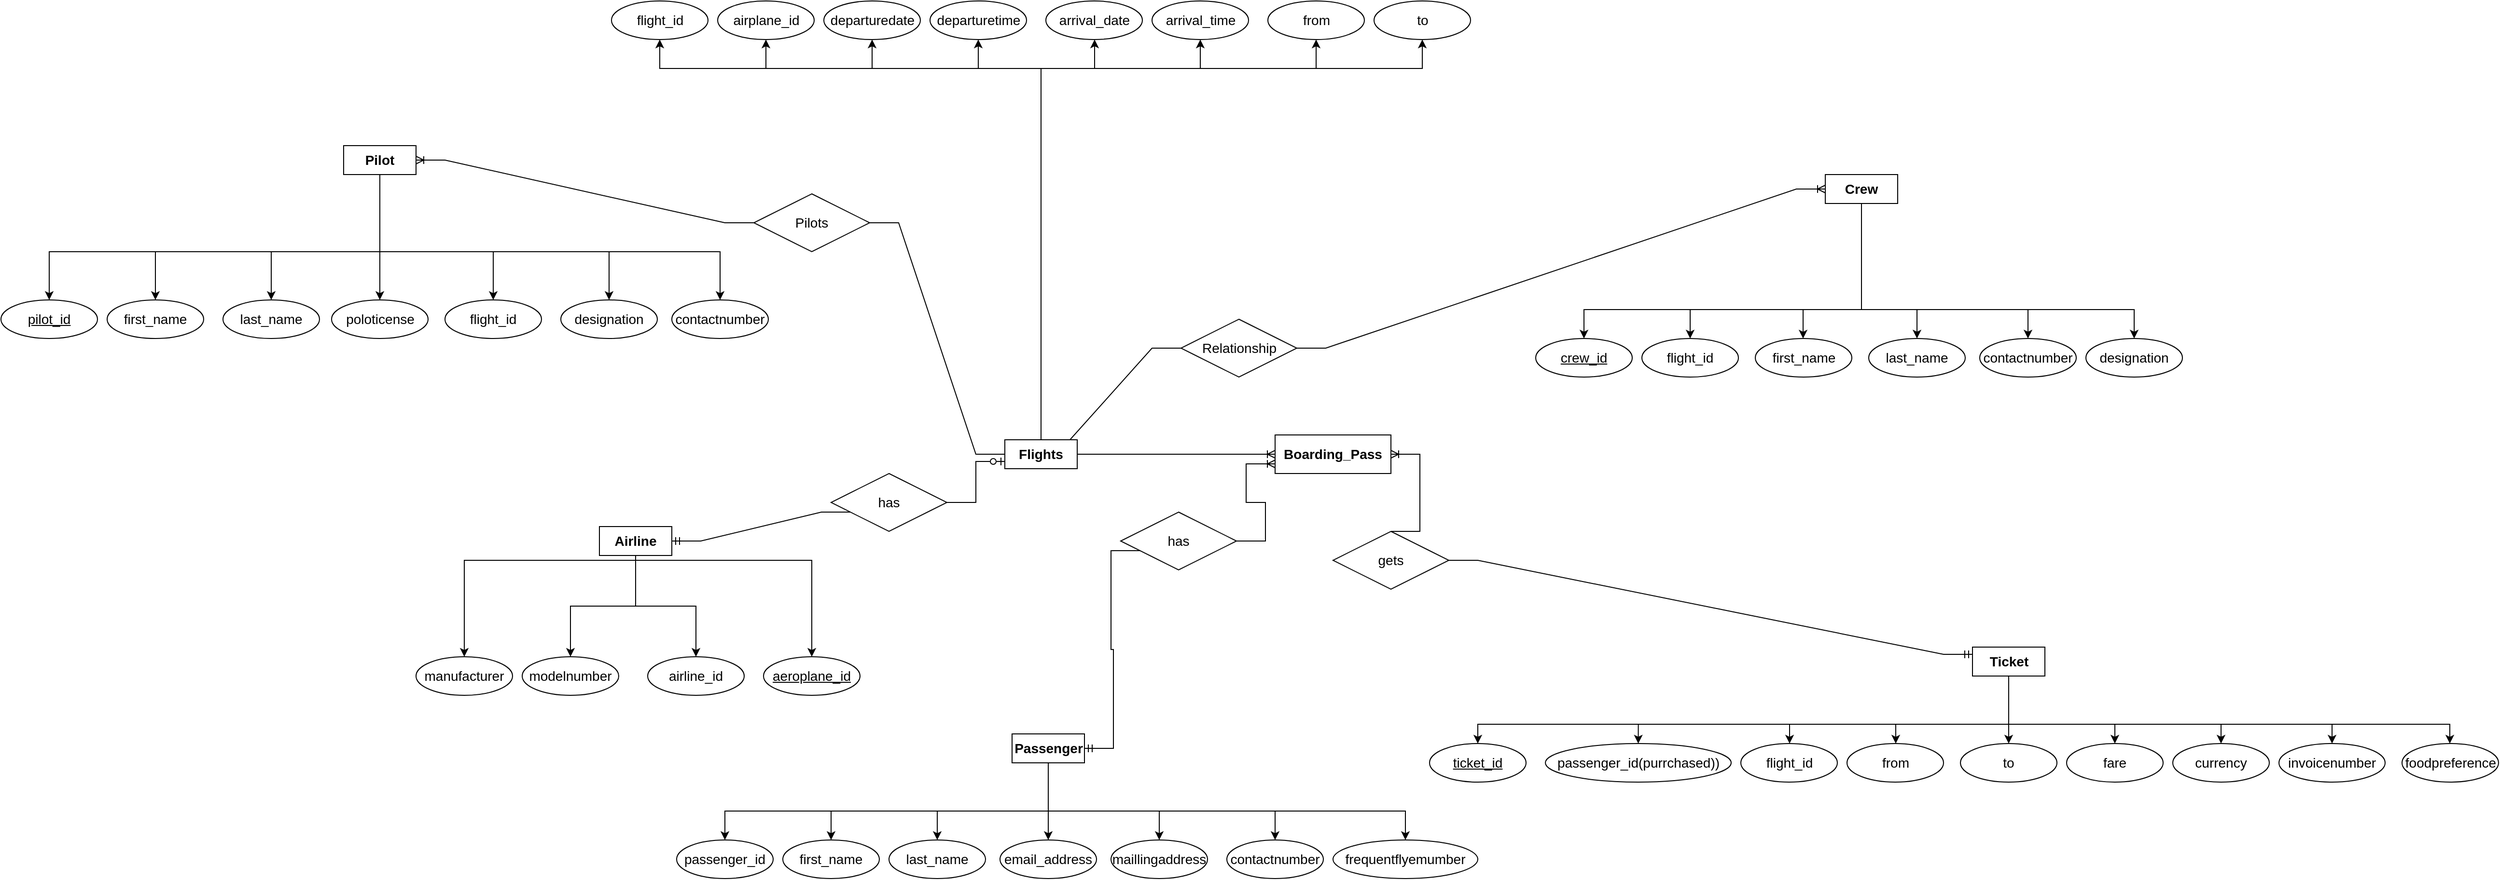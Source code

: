 <mxfile version="16.6.3" type="device"><diagram id="R2lEEEUBdFMjLlhIrx00" name="Page-1"><mxGraphModel dx="3694" dy="2764" grid="1" gridSize="10" guides="1" tooltips="1" connect="1" arrows="1" fold="1" page="1" pageScale="1" pageWidth="850" pageHeight="1100" math="0" shadow="0" extFonts="Permanent Marker^https://fonts.googleapis.com/css?family=Permanent+Marker"><root><mxCell id="0"/><mxCell id="1" parent="0"/><mxCell id="TVnxHUEppqlHYapMvI0i-108" style="edgeStyle=orthogonalEdgeStyle;rounded=0;orthogonalLoop=1;jettySize=auto;html=1;" edge="1" parent="1" source="Lsv488FWOTfneSqr7BF7-2" target="TVnxHUEppqlHYapMvI0i-99"><mxGeometry relative="1" as="geometry"><Array as="points"><mxPoint x="367" y="-110"/><mxPoint x="423" y="-110"/></Array></mxGeometry></mxCell><mxCell id="TVnxHUEppqlHYapMvI0i-109" style="edgeStyle=orthogonalEdgeStyle;rounded=0;orthogonalLoop=1;jettySize=auto;html=1;entryX=0.5;entryY=1;entryDx=0;entryDy=0;" edge="1" parent="1" source="Lsv488FWOTfneSqr7BF7-2" target="TVnxHUEppqlHYapMvI0i-100"><mxGeometry relative="1" as="geometry"><Array as="points"><mxPoint x="367" y="-110"/><mxPoint x="303" y="-110"/></Array></mxGeometry></mxCell><mxCell id="TVnxHUEppqlHYapMvI0i-110" style="edgeStyle=orthogonalEdgeStyle;rounded=0;orthogonalLoop=1;jettySize=auto;html=1;entryX=0.5;entryY=1;entryDx=0;entryDy=0;" edge="1" parent="1" source="Lsv488FWOTfneSqr7BF7-2" target="TVnxHUEppqlHYapMvI0i-102"><mxGeometry relative="1" as="geometry"><Array as="points"><mxPoint x="367" y="-110"/><mxPoint x="533" y="-110"/></Array></mxGeometry></mxCell><mxCell id="TVnxHUEppqlHYapMvI0i-111" style="edgeStyle=orthogonalEdgeStyle;rounded=0;orthogonalLoop=1;jettySize=auto;html=1;entryX=0.5;entryY=1;entryDx=0;entryDy=0;" edge="1" parent="1" source="Lsv488FWOTfneSqr7BF7-2" target="TVnxHUEppqlHYapMvI0i-105"><mxGeometry relative="1" as="geometry"><Array as="points"><mxPoint x="367" y="-110"/><mxPoint x="653" y="-110"/></Array></mxGeometry></mxCell><mxCell id="TVnxHUEppqlHYapMvI0i-112" style="edgeStyle=orthogonalEdgeStyle;rounded=0;orthogonalLoop=1;jettySize=auto;html=1;entryX=0.5;entryY=1;entryDx=0;entryDy=0;" edge="1" parent="1" source="Lsv488FWOTfneSqr7BF7-2" target="TVnxHUEppqlHYapMvI0i-106"><mxGeometry relative="1" as="geometry"><Array as="points"><mxPoint x="367" y="-110"/><mxPoint x="763" y="-110"/></Array></mxGeometry></mxCell><mxCell id="TVnxHUEppqlHYapMvI0i-113" style="edgeStyle=orthogonalEdgeStyle;rounded=0;orthogonalLoop=1;jettySize=auto;html=1;entryX=0.5;entryY=1;entryDx=0;entryDy=0;" edge="1" parent="1" source="Lsv488FWOTfneSqr7BF7-2" target="TVnxHUEppqlHYapMvI0i-101"><mxGeometry relative="1" as="geometry"><Array as="points"><mxPoint x="367" y="-110"/><mxPoint x="193" y="-110"/></Array></mxGeometry></mxCell><mxCell id="TVnxHUEppqlHYapMvI0i-114" style="edgeStyle=orthogonalEdgeStyle;rounded=0;orthogonalLoop=1;jettySize=auto;html=1;entryX=0.5;entryY=1;entryDx=0;entryDy=0;" edge="1" parent="1" source="Lsv488FWOTfneSqr7BF7-2" target="TVnxHUEppqlHYapMvI0i-104"><mxGeometry relative="1" as="geometry"><Array as="points"><mxPoint x="367" y="-110"/><mxPoint x="83" y="-110"/></Array></mxGeometry></mxCell><mxCell id="TVnxHUEppqlHYapMvI0i-115" style="edgeStyle=orthogonalEdgeStyle;rounded=0;orthogonalLoop=1;jettySize=auto;html=1;entryX=0.5;entryY=1;entryDx=0;entryDy=0;" edge="1" parent="1" source="Lsv488FWOTfneSqr7BF7-2" target="TVnxHUEppqlHYapMvI0i-103"><mxGeometry relative="1" as="geometry"><Array as="points"><mxPoint x="367" y="-110"/><mxPoint x="-27" y="-110"/></Array></mxGeometry></mxCell><mxCell id="Lsv488FWOTfneSqr7BF7-2" value="&lt;b&gt;&lt;font style=&quot;font-size: 14px&quot;&gt;Flights&lt;/font&gt;&lt;/b&gt;" style="rounded=0;whiteSpace=wrap;html=1;" parent="1" vertex="1"><mxGeometry x="330" y="275" width="75" height="30" as="geometry"/></mxCell><mxCell id="TVnxHUEppqlHYapMvI0i-73" style="edgeStyle=orthogonalEdgeStyle;rounded=0;orthogonalLoop=1;jettySize=auto;html=1;" edge="1" parent="1" source="Lsv488FWOTfneSqr7BF7-4" target="TVnxHUEppqlHYapMvI0i-69"><mxGeometry relative="1" as="geometry"/></mxCell><mxCell id="TVnxHUEppqlHYapMvI0i-74" style="edgeStyle=orthogonalEdgeStyle;rounded=0;orthogonalLoop=1;jettySize=auto;html=1;" edge="1" parent="1" source="Lsv488FWOTfneSqr7BF7-4" target="TVnxHUEppqlHYapMvI0i-66"><mxGeometry relative="1" as="geometry"><Array as="points"><mxPoint x="1370" y="570"/><mxPoint x="820" y="570"/></Array></mxGeometry></mxCell><mxCell id="TVnxHUEppqlHYapMvI0i-75" style="edgeStyle=orthogonalEdgeStyle;rounded=0;orthogonalLoop=1;jettySize=auto;html=1;entryX=0.5;entryY=0;entryDx=0;entryDy=0;" edge="1" parent="1" source="Lsv488FWOTfneSqr7BF7-4" target="TVnxHUEppqlHYapMvI0i-65"><mxGeometry relative="1" as="geometry"><Array as="points"><mxPoint x="1370" y="570"/><mxPoint x="986" y="570"/></Array></mxGeometry></mxCell><mxCell id="TVnxHUEppqlHYapMvI0i-76" style="edgeStyle=orthogonalEdgeStyle;rounded=0;orthogonalLoop=1;jettySize=auto;html=1;" edge="1" parent="1" source="Lsv488FWOTfneSqr7BF7-4" target="TVnxHUEppqlHYapMvI0i-64"><mxGeometry relative="1" as="geometry"><Array as="points"><mxPoint x="1370" y="570"/><mxPoint x="1143" y="570"/></Array></mxGeometry></mxCell><mxCell id="TVnxHUEppqlHYapMvI0i-77" style="edgeStyle=orthogonalEdgeStyle;rounded=0;orthogonalLoop=1;jettySize=auto;html=1;" edge="1" parent="1" source="Lsv488FWOTfneSqr7BF7-4" target="TVnxHUEppqlHYapMvI0i-68"><mxGeometry relative="1" as="geometry"><Array as="points"><mxPoint x="1370" y="570"/><mxPoint x="1253" y="570"/></Array></mxGeometry></mxCell><mxCell id="TVnxHUEppqlHYapMvI0i-79" style="edgeStyle=orthogonalEdgeStyle;rounded=0;orthogonalLoop=1;jettySize=auto;html=1;" edge="1" parent="1" source="Lsv488FWOTfneSqr7BF7-4" target="TVnxHUEppqlHYapMvI0i-70"><mxGeometry relative="1" as="geometry"><Array as="points"><mxPoint x="1370" y="570"/><mxPoint x="1480" y="570"/></Array></mxGeometry></mxCell><mxCell id="TVnxHUEppqlHYapMvI0i-80" style="edgeStyle=orthogonalEdgeStyle;rounded=0;orthogonalLoop=1;jettySize=auto;html=1;entryX=0.5;entryY=0;entryDx=0;entryDy=0;" edge="1" parent="1" source="Lsv488FWOTfneSqr7BF7-4" target="TVnxHUEppqlHYapMvI0i-71"><mxGeometry relative="1" as="geometry"><Array as="points"><mxPoint x="1370" y="570"/><mxPoint x="1590" y="570"/></Array></mxGeometry></mxCell><mxCell id="TVnxHUEppqlHYapMvI0i-81" style="edgeStyle=orthogonalEdgeStyle;rounded=0;orthogonalLoop=1;jettySize=auto;html=1;" edge="1" parent="1" source="Lsv488FWOTfneSqr7BF7-4" target="TVnxHUEppqlHYapMvI0i-72"><mxGeometry relative="1" as="geometry"><Array as="points"><mxPoint x="1370" y="570"/><mxPoint x="1705" y="570"/></Array></mxGeometry></mxCell><mxCell id="TVnxHUEppqlHYapMvI0i-82" style="edgeStyle=orthogonalEdgeStyle;rounded=0;orthogonalLoop=1;jettySize=auto;html=1;" edge="1" parent="1" source="Lsv488FWOTfneSqr7BF7-4" target="TVnxHUEppqlHYapMvI0i-67"><mxGeometry relative="1" as="geometry"><Array as="points"><mxPoint x="1370" y="570"/><mxPoint x="1827" y="570"/></Array></mxGeometry></mxCell><mxCell id="Lsv488FWOTfneSqr7BF7-4" value="&lt;span style=&quot;font-size: 14px&quot;&gt;Ticket&lt;/span&gt;" style="rounded=0;whiteSpace=wrap;html=1;fontStyle=1" parent="1" vertex="1"><mxGeometry x="1332.5" y="490" width="75" height="30" as="geometry"/></mxCell><mxCell id="TVnxHUEppqlHYapMvI0i-57" style="edgeStyle=orthogonalEdgeStyle;rounded=0;orthogonalLoop=1;jettySize=auto;html=1;" edge="1" parent="1" source="Lsv488FWOTfneSqr7BF7-5" target="TVnxHUEppqlHYapMvI0i-48"><mxGeometry relative="1" as="geometry"><Array as="points"><mxPoint x="1217" y="140"/><mxPoint x="930" y="140"/></Array></mxGeometry></mxCell><mxCell id="TVnxHUEppqlHYapMvI0i-58" style="edgeStyle=orthogonalEdgeStyle;rounded=0;orthogonalLoop=1;jettySize=auto;html=1;" edge="1" parent="1" source="Lsv488FWOTfneSqr7BF7-5" target="TVnxHUEppqlHYapMvI0i-55"><mxGeometry relative="1" as="geometry"><Array as="points"><mxPoint x="1217" y="140"/><mxPoint x="1040" y="140"/></Array></mxGeometry></mxCell><mxCell id="TVnxHUEppqlHYapMvI0i-60" style="edgeStyle=orthogonalEdgeStyle;rounded=0;orthogonalLoop=1;jettySize=auto;html=1;" edge="1" parent="1" source="Lsv488FWOTfneSqr7BF7-5" target="TVnxHUEppqlHYapMvI0i-49"><mxGeometry relative="1" as="geometry"><Array as="points"><mxPoint x="1217" y="140"/><mxPoint x="1275" y="140"/></Array></mxGeometry></mxCell><mxCell id="TVnxHUEppqlHYapMvI0i-61" style="edgeStyle=orthogonalEdgeStyle;rounded=0;orthogonalLoop=1;jettySize=auto;html=1;" edge="1" parent="1" source="Lsv488FWOTfneSqr7BF7-5" target="TVnxHUEppqlHYapMvI0i-50"><mxGeometry relative="1" as="geometry"><Array as="points"><mxPoint x="1217" y="140"/><mxPoint x="1390" y="140"/></Array></mxGeometry></mxCell><mxCell id="TVnxHUEppqlHYapMvI0i-62" style="edgeStyle=orthogonalEdgeStyle;rounded=0;orthogonalLoop=1;jettySize=auto;html=1;" edge="1" parent="1" source="Lsv488FWOTfneSqr7BF7-5" target="TVnxHUEppqlHYapMvI0i-51"><mxGeometry relative="1" as="geometry"><Array as="points"><mxPoint x="1217" y="140"/><mxPoint x="1500" y="140"/></Array></mxGeometry></mxCell><mxCell id="TVnxHUEppqlHYapMvI0i-63" style="edgeStyle=orthogonalEdgeStyle;rounded=0;orthogonalLoop=1;jettySize=auto;html=1;" edge="1" parent="1" source="Lsv488FWOTfneSqr7BF7-5" target="TVnxHUEppqlHYapMvI0i-46"><mxGeometry relative="1" as="geometry"><Array as="points"><mxPoint x="1217" y="140"/><mxPoint x="1157" y="140"/></Array></mxGeometry></mxCell><mxCell id="Lsv488FWOTfneSqr7BF7-5" value="&lt;span style=&quot;font-size: 14px&quot;&gt;Crew&lt;/span&gt;" style="rounded=0;whiteSpace=wrap;html=1;fontStyle=1" parent="1" vertex="1"><mxGeometry x="1180" width="75" height="30" as="geometry"/></mxCell><mxCell id="TVnxHUEppqlHYapMvI0i-39" style="edgeStyle=orthogonalEdgeStyle;rounded=0;orthogonalLoop=1;jettySize=auto;html=1;entryX=0.5;entryY=0;entryDx=0;entryDy=0;" edge="1" parent="1" source="Lsv488FWOTfneSqr7BF7-6" target="TVnxHUEppqlHYapMvI0i-33"><mxGeometry relative="1" as="geometry"/></mxCell><mxCell id="TVnxHUEppqlHYapMvI0i-40" style="edgeStyle=orthogonalEdgeStyle;rounded=0;orthogonalLoop=1;jettySize=auto;html=1;" edge="1" parent="1" source="Lsv488FWOTfneSqr7BF7-6" target="TVnxHUEppqlHYapMvI0i-32"><mxGeometry relative="1" as="geometry"><Array as="points"><mxPoint x="-317" y="80"/><mxPoint x="35" y="80"/></Array></mxGeometry></mxCell><mxCell id="TVnxHUEppqlHYapMvI0i-41" style="edgeStyle=orthogonalEdgeStyle;rounded=0;orthogonalLoop=1;jettySize=auto;html=1;" edge="1" parent="1" source="Lsv488FWOTfneSqr7BF7-6" target="TVnxHUEppqlHYapMvI0i-31"><mxGeometry relative="1" as="geometry"><Array as="points"><mxPoint x="-317" y="80"/><mxPoint x="-80" y="80"/></Array></mxGeometry></mxCell><mxCell id="TVnxHUEppqlHYapMvI0i-42" style="edgeStyle=orthogonalEdgeStyle;rounded=0;orthogonalLoop=1;jettySize=auto;html=1;" edge="1" parent="1" source="Lsv488FWOTfneSqr7BF7-6" target="TVnxHUEppqlHYapMvI0i-29"><mxGeometry relative="1" as="geometry"><Array as="points"><mxPoint x="-317" y="80"/><mxPoint x="-200" y="80"/></Array></mxGeometry></mxCell><mxCell id="TVnxHUEppqlHYapMvI0i-43" style="edgeStyle=orthogonalEdgeStyle;rounded=0;orthogonalLoop=1;jettySize=auto;html=1;" edge="1" parent="1" source="Lsv488FWOTfneSqr7BF7-6" target="TVnxHUEppqlHYapMvI0i-27"><mxGeometry relative="1" as="geometry"><Array as="points"><mxPoint x="-317" y="80"/><mxPoint x="-430" y="80"/></Array></mxGeometry></mxCell><mxCell id="TVnxHUEppqlHYapMvI0i-44" style="edgeStyle=orthogonalEdgeStyle;rounded=0;orthogonalLoop=1;jettySize=auto;html=1;" edge="1" parent="1" source="Lsv488FWOTfneSqr7BF7-6" target="TVnxHUEppqlHYapMvI0i-28"><mxGeometry relative="1" as="geometry"><Array as="points"><mxPoint x="-317" y="80"/><mxPoint x="-550" y="80"/></Array></mxGeometry></mxCell><mxCell id="TVnxHUEppqlHYapMvI0i-45" style="edgeStyle=orthogonalEdgeStyle;rounded=0;orthogonalLoop=1;jettySize=auto;html=1;" edge="1" parent="1" source="Lsv488FWOTfneSqr7BF7-6" target="TVnxHUEppqlHYapMvI0i-30"><mxGeometry relative="1" as="geometry"><Array as="points"><mxPoint x="-317" y="80"/><mxPoint x="-660" y="80"/></Array></mxGeometry></mxCell><mxCell id="Lsv488FWOTfneSqr7BF7-6" value="&lt;span style=&quot;font-size: 14px&quot;&gt;Pilot&lt;/span&gt;" style="rounded=0;whiteSpace=wrap;html=1;fontStyle=1" parent="1" vertex="1"><mxGeometry x="-355" y="-30" width="75" height="30" as="geometry"/></mxCell><mxCell id="Lsv488FWOTfneSqr7BF7-7" value="&lt;span style=&quot;font-size: 14px&quot;&gt;Boarding_Pass&lt;/span&gt;" style="rounded=0;whiteSpace=wrap;html=1;fontStyle=1" parent="1" vertex="1"><mxGeometry x="610" y="270" width="120" height="40" as="geometry"/></mxCell><mxCell id="TVnxHUEppqlHYapMvI0i-91" style="edgeStyle=orthogonalEdgeStyle;rounded=0;orthogonalLoop=1;jettySize=auto;html=1;entryX=0.5;entryY=0;entryDx=0;entryDy=0;" edge="1" parent="1" source="Lsv488FWOTfneSqr7BF7-8" target="TVnxHUEppqlHYapMvI0i-88"><mxGeometry relative="1" as="geometry"/></mxCell><mxCell id="TVnxHUEppqlHYapMvI0i-92" style="edgeStyle=orthogonalEdgeStyle;rounded=0;orthogonalLoop=1;jettySize=auto;html=1;" edge="1" parent="1" source="Lsv488FWOTfneSqr7BF7-8" target="TVnxHUEppqlHYapMvI0i-85"><mxGeometry relative="1" as="geometry"><Array as="points"><mxPoint x="375" y="660"/><mxPoint x="40" y="660"/></Array></mxGeometry></mxCell><mxCell id="TVnxHUEppqlHYapMvI0i-93" style="edgeStyle=orthogonalEdgeStyle;rounded=0;orthogonalLoop=1;jettySize=auto;html=1;" edge="1" parent="1" source="Lsv488FWOTfneSqr7BF7-8" target="TVnxHUEppqlHYapMvI0i-87"><mxGeometry relative="1" as="geometry"><Array as="points"><mxPoint x="375" y="660"/><mxPoint x="150" y="660"/></Array></mxGeometry></mxCell><mxCell id="TVnxHUEppqlHYapMvI0i-94" style="edgeStyle=orthogonalEdgeStyle;rounded=0;orthogonalLoop=1;jettySize=auto;html=1;" edge="1" parent="1" source="Lsv488FWOTfneSqr7BF7-8" target="TVnxHUEppqlHYapMvI0i-84"><mxGeometry relative="1" as="geometry"><Array as="points"><mxPoint x="375" y="660"/><mxPoint x="260" y="660"/></Array></mxGeometry></mxCell><mxCell id="TVnxHUEppqlHYapMvI0i-95" style="edgeStyle=orthogonalEdgeStyle;rounded=0;orthogonalLoop=1;jettySize=auto;html=1;" edge="1" parent="1" source="Lsv488FWOTfneSqr7BF7-8" target="TVnxHUEppqlHYapMvI0i-86"><mxGeometry relative="1" as="geometry"><Array as="points"><mxPoint x="375" y="660"/><mxPoint x="490" y="660"/></Array></mxGeometry></mxCell><mxCell id="TVnxHUEppqlHYapMvI0i-96" style="edgeStyle=orthogonalEdgeStyle;rounded=0;orthogonalLoop=1;jettySize=auto;html=1;entryX=0.5;entryY=0;entryDx=0;entryDy=0;" edge="1" parent="1" source="Lsv488FWOTfneSqr7BF7-8" target="TVnxHUEppqlHYapMvI0i-89"><mxGeometry relative="1" as="geometry"><Array as="points"><mxPoint x="375" y="660"/><mxPoint x="610" y="660"/></Array></mxGeometry></mxCell><mxCell id="TVnxHUEppqlHYapMvI0i-97" style="edgeStyle=orthogonalEdgeStyle;rounded=0;orthogonalLoop=1;jettySize=auto;html=1;" edge="1" parent="1" source="Lsv488FWOTfneSqr7BF7-8" target="TVnxHUEppqlHYapMvI0i-90"><mxGeometry relative="1" as="geometry"><Array as="points"><mxPoint x="375" y="660"/><mxPoint x="745" y="660"/></Array></mxGeometry></mxCell><mxCell id="Lsv488FWOTfneSqr7BF7-8" value="&lt;span&gt;&lt;font style=&quot;font-size: 14px&quot;&gt;Passenger&lt;/font&gt;&lt;/span&gt;" style="rounded=0;whiteSpace=wrap;html=1;fontStyle=1" parent="1" vertex="1"><mxGeometry x="337.5" y="580" width="75" height="30" as="geometry"/></mxCell><mxCell id="TVnxHUEppqlHYapMvI0i-22" style="edgeStyle=orthogonalEdgeStyle;rounded=0;orthogonalLoop=1;jettySize=auto;html=1;entryX=0.5;entryY=0;entryDx=0;entryDy=0;" edge="1" parent="1" source="Lsv488FWOTfneSqr7BF7-9" target="TVnxHUEppqlHYapMvI0i-18"><mxGeometry relative="1" as="geometry"><Array as="points"><mxPoint x="-52" y="400"/><mxPoint x="-230" y="400"/></Array></mxGeometry></mxCell><mxCell id="TVnxHUEppqlHYapMvI0i-23" style="edgeStyle=orthogonalEdgeStyle;rounded=0;orthogonalLoop=1;jettySize=auto;html=1;entryX=0.5;entryY=0;entryDx=0;entryDy=0;" edge="1" parent="1" source="Lsv488FWOTfneSqr7BF7-9" target="TVnxHUEppqlHYapMvI0i-17"><mxGeometry relative="1" as="geometry"/></mxCell><mxCell id="TVnxHUEppqlHYapMvI0i-24" style="edgeStyle=orthogonalEdgeStyle;rounded=0;orthogonalLoop=1;jettySize=auto;html=1;entryX=0.5;entryY=0;entryDx=0;entryDy=0;" edge="1" parent="1" source="Lsv488FWOTfneSqr7BF7-9" target="TVnxHUEppqlHYapMvI0i-16"><mxGeometry relative="1" as="geometry"/></mxCell><mxCell id="TVnxHUEppqlHYapMvI0i-25" style="edgeStyle=orthogonalEdgeStyle;rounded=0;orthogonalLoop=1;jettySize=auto;html=1;" edge="1" parent="1" source="Lsv488FWOTfneSqr7BF7-9" target="Lsv488FWOTfneSqr7BF7-43"><mxGeometry relative="1" as="geometry"><Array as="points"><mxPoint x="-52" y="400"/><mxPoint x="130" y="400"/></Array></mxGeometry></mxCell><mxCell id="Lsv488FWOTfneSqr7BF7-9" value="&lt;span&gt;&lt;font style=&quot;font-size: 14px&quot;&gt;Airline&lt;/font&gt;&lt;/span&gt;" style="rounded=0;whiteSpace=wrap;html=1;fontStyle=1" parent="1" vertex="1"><mxGeometry x="-90" y="365" width="75" height="30" as="geometry"/></mxCell><mxCell id="Lsv488FWOTfneSqr7BF7-19" value="" style="edgeStyle=entityRelationEdgeStyle;fontSize=12;html=1;endArrow=ERoneToMany;rounded=0;entryX=0;entryY=0.5;entryDx=0;entryDy=0;exitX=1;exitY=0.5;exitDx=0;exitDy=0;" parent="1" source="Lsv488FWOTfneSqr7BF7-2" target="Lsv488FWOTfneSqr7BF7-7" edge="1"><mxGeometry width="100" height="100" relative="1" as="geometry"><mxPoint x="440" y="290" as="sourcePoint"/><mxPoint x="530" y="220" as="targetPoint"/></mxGeometry></mxCell><mxCell id="Lsv488FWOTfneSqr7BF7-22" value="" style="edgeStyle=entityRelationEdgeStyle;fontSize=12;html=1;endArrow=ERoneToMany;rounded=0;entryX=1;entryY=0.5;entryDx=0;entryDy=0;exitX=0;exitY=0.5;exitDx=0;exitDy=0;startArrow=none;" parent="1" source="Lsv488FWOTfneSqr7BF7-32" target="Lsv488FWOTfneSqr7BF7-6" edge="1"><mxGeometry width="100" height="100" relative="1" as="geometry"><mxPoint x="130" y="270" as="sourcePoint"/><mxPoint x="150" y="190" as="targetPoint"/></mxGeometry></mxCell><mxCell id="Lsv488FWOTfneSqr7BF7-23" value="" style="edgeStyle=entityRelationEdgeStyle;fontSize=12;html=1;endArrow=ERzeroToOne;startArrow=none;rounded=0;exitX=1;exitY=0.5;exitDx=0;exitDy=0;entryX=0;entryY=0.75;entryDx=0;entryDy=0;" parent="1" source="Lsv488FWOTfneSqr7BF7-34" target="Lsv488FWOTfneSqr7BF7-2" edge="1"><mxGeometry width="100" height="100" relative="1" as="geometry"><mxPoint x="300" y="420" as="sourcePoint"/><mxPoint x="380" y="330" as="targetPoint"/></mxGeometry></mxCell><mxCell id="Lsv488FWOTfneSqr7BF7-24" value="" style="edgeStyle=entityRelationEdgeStyle;fontSize=12;html=1;endArrow=ERoneToMany;rounded=0;entryX=0;entryY=0.5;entryDx=0;entryDy=0;startArrow=none;" parent="1" source="Lsv488FWOTfneSqr7BF7-40" target="Lsv488FWOTfneSqr7BF7-5" edge="1"><mxGeometry width="100" height="100" relative="1" as="geometry"><mxPoint x="260" y="210" as="sourcePoint"/><mxPoint x="360" y="110" as="targetPoint"/></mxGeometry></mxCell><mxCell id="Lsv488FWOTfneSqr7BF7-26" value="" style="edgeStyle=entityRelationEdgeStyle;fontSize=12;html=1;endArrow=ERoneToMany;startArrow=none;rounded=0;exitX=0.5;exitY=0;exitDx=0;exitDy=0;" parent="1" source="Lsv488FWOTfneSqr7BF7-38" target="Lsv488FWOTfneSqr7BF7-7" edge="1"><mxGeometry width="100" height="100" relative="1" as="geometry"><mxPoint x="800" y="530" as="sourcePoint"/><mxPoint x="690" y="320" as="targetPoint"/></mxGeometry></mxCell><mxCell id="Lsv488FWOTfneSqr7BF7-27" value="" style="edgeStyle=entityRelationEdgeStyle;fontSize=12;html=1;endArrow=ERoneToMany;startArrow=none;rounded=0;entryX=0;entryY=0.75;entryDx=0;entryDy=0;exitX=1;exitY=0.5;exitDx=0;exitDy=0;" parent="1" source="Lsv488FWOTfneSqr7BF7-36" target="Lsv488FWOTfneSqr7BF7-7" edge="1"><mxGeometry width="100" height="100" relative="1" as="geometry"><mxPoint x="500" y="450" as="sourcePoint"/><mxPoint x="600" y="350" as="targetPoint"/></mxGeometry></mxCell><mxCell id="Lsv488FWOTfneSqr7BF7-32" value="Pilots" style="shape=rhombus;perimeter=rhombusPerimeter;whiteSpace=wrap;html=1;align=center;fontSize=14;" parent="1" vertex="1"><mxGeometry x="70" y="20" width="120" height="60" as="geometry"/></mxCell><mxCell id="Lsv488FWOTfneSqr7BF7-33" value="" style="edgeStyle=entityRelationEdgeStyle;fontSize=12;html=1;endArrow=none;rounded=0;entryX=1;entryY=0.5;entryDx=0;entryDy=0;exitX=0;exitY=0.5;exitDx=0;exitDy=0;" parent="1" source="Lsv488FWOTfneSqr7BF7-2" target="Lsv488FWOTfneSqr7BF7-32" edge="1"><mxGeometry width="100" height="100" relative="1" as="geometry"><mxPoint x="330" y="290" as="sourcePoint"/><mxPoint x="135" y="125" as="targetPoint"/></mxGeometry></mxCell><mxCell id="Lsv488FWOTfneSqr7BF7-34" value="has" style="shape=rhombus;perimeter=rhombusPerimeter;whiteSpace=wrap;html=1;align=center;fontSize=14;" parent="1" vertex="1"><mxGeometry x="150" y="310" width="120" height="60" as="geometry"/></mxCell><mxCell id="Lsv488FWOTfneSqr7BF7-35" value="" style="edgeStyle=entityRelationEdgeStyle;fontSize=12;html=1;endArrow=none;startArrow=ERmandOne;rounded=0;exitX=1;exitY=0.5;exitDx=0;exitDy=0;entryX=0;entryY=0.75;entryDx=0;entryDy=0;" parent="1" source="Lsv488FWOTfneSqr7BF7-9" target="Lsv488FWOTfneSqr7BF7-34" edge="1"><mxGeometry width="100" height="100" relative="1" as="geometry"><mxPoint x="95" y="305" as="sourcePoint"/><mxPoint x="330" y="297.5" as="targetPoint"/></mxGeometry></mxCell><mxCell id="Lsv488FWOTfneSqr7BF7-36" value="has" style="shape=rhombus;perimeter=rhombusPerimeter;whiteSpace=wrap;html=1;align=center;fontSize=14;" parent="1" vertex="1"><mxGeometry x="450" y="350" width="120" height="60" as="geometry"/></mxCell><mxCell id="Lsv488FWOTfneSqr7BF7-37" value="" style="edgeStyle=entityRelationEdgeStyle;fontSize=12;html=1;endArrow=none;startArrow=ERmandOne;rounded=0;entryX=0;entryY=0.75;entryDx=0;entryDy=0;exitX=1;exitY=0.5;exitDx=0;exitDy=0;" parent="1" source="Lsv488FWOTfneSqr7BF7-8" target="Lsv488FWOTfneSqr7BF7-36" edge="1"><mxGeometry width="100" height="100" relative="1" as="geometry"><mxPoint x="405" y="495" as="sourcePoint"/><mxPoint x="610" y="300" as="targetPoint"/></mxGeometry></mxCell><mxCell id="Lsv488FWOTfneSqr7BF7-38" value="gets" style="shape=rhombus;perimeter=rhombusPerimeter;whiteSpace=wrap;html=1;align=center;fontSize=14;" parent="1" vertex="1"><mxGeometry x="670" y="370" width="120" height="60" as="geometry"/></mxCell><mxCell id="Lsv488FWOTfneSqr7BF7-39" value="" style="edgeStyle=entityRelationEdgeStyle;fontSize=12;html=1;endArrow=none;startArrow=ERmandOne;rounded=0;exitX=0;exitY=0.25;exitDx=0;exitDy=0;" parent="1" source="Lsv488FWOTfneSqr7BF7-4" target="Lsv488FWOTfneSqr7BF7-38" edge="1"><mxGeometry width="100" height="100" relative="1" as="geometry"><mxPoint x="800" y="510" as="sourcePoint"/><mxPoint x="730" y="290" as="targetPoint"/></mxGeometry></mxCell><mxCell id="Lsv488FWOTfneSqr7BF7-40" value="Relationship" style="shape=rhombus;perimeter=rhombusPerimeter;whiteSpace=wrap;html=1;align=center;fontSize=14;" parent="1" vertex="1"><mxGeometry x="512.5" y="150" width="120" height="60" as="geometry"/></mxCell><mxCell id="Lsv488FWOTfneSqr7BF7-41" value="" style="edgeStyle=entityRelationEdgeStyle;fontSize=12;html=1;endArrow=none;rounded=0;entryX=0;entryY=0.5;entryDx=0;entryDy=0;exitX=0.5;exitY=0;exitDx=0;exitDy=0;" parent="1" source="Lsv488FWOTfneSqr7BF7-2" target="Lsv488FWOTfneSqr7BF7-40" edge="1"><mxGeometry width="100" height="100" relative="1" as="geometry"><mxPoint x="367.5" y="275" as="sourcePoint"/><mxPoint x="632.5" y="85" as="targetPoint"/></mxGeometry></mxCell><mxCell id="Lsv488FWOTfneSqr7BF7-43" value="&lt;u&gt;aeroplane_id&lt;/u&gt;" style="ellipse;whiteSpace=wrap;html=1;align=center;fontSize=14;" parent="1" vertex="1"><mxGeometry x="80" y="500" width="100" height="40" as="geometry"/></mxCell><mxCell id="TVnxHUEppqlHYapMvI0i-16" value="airline_id" style="ellipse;whiteSpace=wrap;html=1;align=center;fontSize=14;" vertex="1" parent="1"><mxGeometry x="-40" y="500" width="100" height="40" as="geometry"/></mxCell><mxCell id="TVnxHUEppqlHYapMvI0i-17" value="modelnumber" style="ellipse;whiteSpace=wrap;html=1;align=center;fontSize=14;" vertex="1" parent="1"><mxGeometry x="-170" y="500" width="100" height="40" as="geometry"/></mxCell><mxCell id="TVnxHUEppqlHYapMvI0i-18" value="manufacturer" style="ellipse;whiteSpace=wrap;html=1;align=center;fontSize=14;" vertex="1" parent="1"><mxGeometry x="-280" y="500" width="100" height="40" as="geometry"/></mxCell><mxCell id="TVnxHUEppqlHYapMvI0i-27" value="last_name" style="ellipse;whiteSpace=wrap;html=1;align=center;fontSize=14;" vertex="1" parent="1"><mxGeometry x="-480" y="130" width="100" height="40" as="geometry"/></mxCell><mxCell id="TVnxHUEppqlHYapMvI0i-28" value="first_name" style="ellipse;whiteSpace=wrap;html=1;align=center;fontSize=14;" vertex="1" parent="1"><mxGeometry x="-600" y="130" width="100" height="40" as="geometry"/></mxCell><mxCell id="TVnxHUEppqlHYapMvI0i-29" value="flight_id" style="ellipse;whiteSpace=wrap;html=1;align=center;fontSize=14;" vertex="1" parent="1"><mxGeometry x="-250" y="130" width="100" height="40" as="geometry"/></mxCell><mxCell id="TVnxHUEppqlHYapMvI0i-30" value="&lt;u&gt;pilot_id&lt;/u&gt;" style="ellipse;whiteSpace=wrap;html=1;align=center;fontSize=14;" vertex="1" parent="1"><mxGeometry x="-710" y="130" width="100" height="40" as="geometry"/></mxCell><mxCell id="TVnxHUEppqlHYapMvI0i-31" value="designation" style="ellipse;whiteSpace=wrap;html=1;align=center;fontSize=14;" vertex="1" parent="1"><mxGeometry x="-130" y="130" width="100" height="40" as="geometry"/></mxCell><mxCell id="TVnxHUEppqlHYapMvI0i-32" value="contactnumber" style="ellipse;whiteSpace=wrap;html=1;align=center;fontSize=14;" vertex="1" parent="1"><mxGeometry x="-15" y="130" width="100" height="40" as="geometry"/></mxCell><mxCell id="TVnxHUEppqlHYapMvI0i-33" value="poloticense" style="ellipse;whiteSpace=wrap;html=1;align=center;fontSize=14;" vertex="1" parent="1"><mxGeometry x="-367.5" y="130" width="100" height="40" as="geometry"/></mxCell><mxCell id="TVnxHUEppqlHYapMvI0i-46" value="first_name" style="ellipse;whiteSpace=wrap;html=1;align=center;fontSize=14;" vertex="1" parent="1"><mxGeometry x="1107.5" y="170" width="100" height="40" as="geometry"/></mxCell><mxCell id="TVnxHUEppqlHYapMvI0i-48" value="&lt;u&gt;crew_id&lt;/u&gt;" style="ellipse;whiteSpace=wrap;html=1;align=center;fontSize=14;" vertex="1" parent="1"><mxGeometry x="880" y="170" width="100" height="40" as="geometry"/></mxCell><mxCell id="TVnxHUEppqlHYapMvI0i-49" value="last_name" style="ellipse;whiteSpace=wrap;html=1;align=center;fontSize=14;" vertex="1" parent="1"><mxGeometry x="1225" y="170" width="100" height="40" as="geometry"/></mxCell><mxCell id="TVnxHUEppqlHYapMvI0i-50" value="contactnumber" style="ellipse;whiteSpace=wrap;html=1;align=center;fontSize=14;" vertex="1" parent="1"><mxGeometry x="1340" y="170" width="100" height="40" as="geometry"/></mxCell><mxCell id="TVnxHUEppqlHYapMvI0i-51" value="designation" style="ellipse;whiteSpace=wrap;html=1;align=center;fontSize=14;" vertex="1" parent="1"><mxGeometry x="1450" y="170" width="100" height="40" as="geometry"/></mxCell><mxCell id="TVnxHUEppqlHYapMvI0i-55" value="flight_id" style="ellipse;whiteSpace=wrap;html=1;align=center;fontSize=14;" vertex="1" parent="1"><mxGeometry x="990" y="170" width="100" height="40" as="geometry"/></mxCell><mxCell id="TVnxHUEppqlHYapMvI0i-64" value="flight_id" style="ellipse;whiteSpace=wrap;html=1;align=center;fontSize=14;" vertex="1" parent="1"><mxGeometry x="1092.5" y="590" width="100" height="40" as="geometry"/></mxCell><mxCell id="TVnxHUEppqlHYapMvI0i-65" value="passenger_id(purrchased))" style="ellipse;whiteSpace=wrap;html=1;align=center;fontSize=14;" vertex="1" parent="1"><mxGeometry x="890" y="590" width="192.5" height="40" as="geometry"/></mxCell><mxCell id="TVnxHUEppqlHYapMvI0i-66" value="&lt;u&gt;ticket_id&lt;/u&gt;" style="ellipse;whiteSpace=wrap;html=1;align=center;fontSize=14;" vertex="1" parent="1"><mxGeometry x="770" y="590" width="100" height="40" as="geometry"/></mxCell><mxCell id="TVnxHUEppqlHYapMvI0i-67" value="foodpreference" style="ellipse;whiteSpace=wrap;html=1;align=center;fontSize=14;" vertex="1" parent="1"><mxGeometry x="1777.5" y="590" width="100" height="40" as="geometry"/></mxCell><mxCell id="TVnxHUEppqlHYapMvI0i-68" value="from" style="ellipse;whiteSpace=wrap;html=1;align=center;fontSize=14;" vertex="1" parent="1"><mxGeometry x="1202.5" y="590" width="100" height="40" as="geometry"/></mxCell><mxCell id="TVnxHUEppqlHYapMvI0i-69" value="to" style="ellipse;whiteSpace=wrap;html=1;align=center;fontSize=14;" vertex="1" parent="1"><mxGeometry x="1320" y="590" width="100" height="40" as="geometry"/></mxCell><mxCell id="TVnxHUEppqlHYapMvI0i-70" value="fare" style="ellipse;whiteSpace=wrap;html=1;align=center;fontSize=14;" vertex="1" parent="1"><mxGeometry x="1430" y="590" width="100" height="40" as="geometry"/></mxCell><mxCell id="TVnxHUEppqlHYapMvI0i-71" value="currency" style="ellipse;whiteSpace=wrap;html=1;align=center;fontSize=14;" vertex="1" parent="1"><mxGeometry x="1540" y="590" width="100" height="40" as="geometry"/></mxCell><mxCell id="TVnxHUEppqlHYapMvI0i-72" value="invoicenumber" style="ellipse;whiteSpace=wrap;html=1;align=center;fontSize=14;" vertex="1" parent="1"><mxGeometry x="1650" y="590" width="110" height="40" as="geometry"/></mxCell><mxCell id="TVnxHUEppqlHYapMvI0i-84" value="last_name" style="ellipse;whiteSpace=wrap;html=1;align=center;fontSize=14;" vertex="1" parent="1"><mxGeometry x="210" y="690" width="100" height="40" as="geometry"/></mxCell><mxCell id="TVnxHUEppqlHYapMvI0i-85" value="passenger_id" style="ellipse;whiteSpace=wrap;html=1;align=center;fontSize=14;" vertex="1" parent="1"><mxGeometry x="-10" y="690" width="100" height="40" as="geometry"/></mxCell><mxCell id="TVnxHUEppqlHYapMvI0i-86" value="maillingaddress" style="ellipse;whiteSpace=wrap;html=1;align=center;fontSize=14;" vertex="1" parent="1"><mxGeometry x="440" y="690" width="100" height="40" as="geometry"/></mxCell><mxCell id="TVnxHUEppqlHYapMvI0i-87" value="first_name" style="ellipse;whiteSpace=wrap;html=1;align=center;fontSize=14;" vertex="1" parent="1"><mxGeometry x="100" y="690" width="100" height="40" as="geometry"/></mxCell><mxCell id="TVnxHUEppqlHYapMvI0i-88" value="email_address" style="ellipse;whiteSpace=wrap;html=1;align=center;fontSize=14;" vertex="1" parent="1"><mxGeometry x="325" y="690" width="100" height="40" as="geometry"/></mxCell><mxCell id="TVnxHUEppqlHYapMvI0i-89" value="contactnumber" style="ellipse;whiteSpace=wrap;html=1;align=center;fontSize=14;" vertex="1" parent="1"><mxGeometry x="560" y="690" width="100" height="40" as="geometry"/></mxCell><mxCell id="TVnxHUEppqlHYapMvI0i-90" value="frequentflyemumber" style="ellipse;whiteSpace=wrap;html=1;align=center;fontSize=14;" vertex="1" parent="1"><mxGeometry x="670" y="690" width="150" height="40" as="geometry"/></mxCell><mxCell id="TVnxHUEppqlHYapMvI0i-99" value="arrival_date" style="ellipse;whiteSpace=wrap;html=1;align=center;fontSize=14;" vertex="1" parent="1"><mxGeometry x="372.5" y="-180" width="100" height="40" as="geometry"/></mxCell><mxCell id="TVnxHUEppqlHYapMvI0i-100" value="departuretime" style="ellipse;whiteSpace=wrap;html=1;align=center;fontSize=14;" vertex="1" parent="1"><mxGeometry x="252.5" y="-180" width="100" height="40" as="geometry"/></mxCell><mxCell id="TVnxHUEppqlHYapMvI0i-101" value="departuredate" style="ellipse;whiteSpace=wrap;html=1;align=center;fontSize=14;" vertex="1" parent="1"><mxGeometry x="142.5" y="-180" width="100" height="40" as="geometry"/></mxCell><mxCell id="TVnxHUEppqlHYapMvI0i-102" value="arrival_time" style="ellipse;whiteSpace=wrap;html=1;align=center;fontSize=14;" vertex="1" parent="1"><mxGeometry x="482.5" y="-180" width="100" height="40" as="geometry"/></mxCell><mxCell id="TVnxHUEppqlHYapMvI0i-103" value="flight_id" style="ellipse;whiteSpace=wrap;html=1;align=center;fontSize=14;" vertex="1" parent="1"><mxGeometry x="-77.5" y="-180" width="100" height="40" as="geometry"/></mxCell><mxCell id="TVnxHUEppqlHYapMvI0i-104" value="airplane_id" style="ellipse;whiteSpace=wrap;html=1;align=center;fontSize=14;" vertex="1" parent="1"><mxGeometry x="32.5" y="-180" width="100" height="40" as="geometry"/></mxCell><mxCell id="TVnxHUEppqlHYapMvI0i-105" value="from" style="ellipse;whiteSpace=wrap;html=1;align=center;fontSize=14;" vertex="1" parent="1"><mxGeometry x="602.5" y="-180" width="100" height="40" as="geometry"/></mxCell><mxCell id="TVnxHUEppqlHYapMvI0i-106" value="to" style="ellipse;whiteSpace=wrap;html=1;align=center;fontSize=14;" vertex="1" parent="1"><mxGeometry x="712.5" y="-180" width="100" height="40" as="geometry"/></mxCell></root></mxGraphModel></diagram></mxfile>